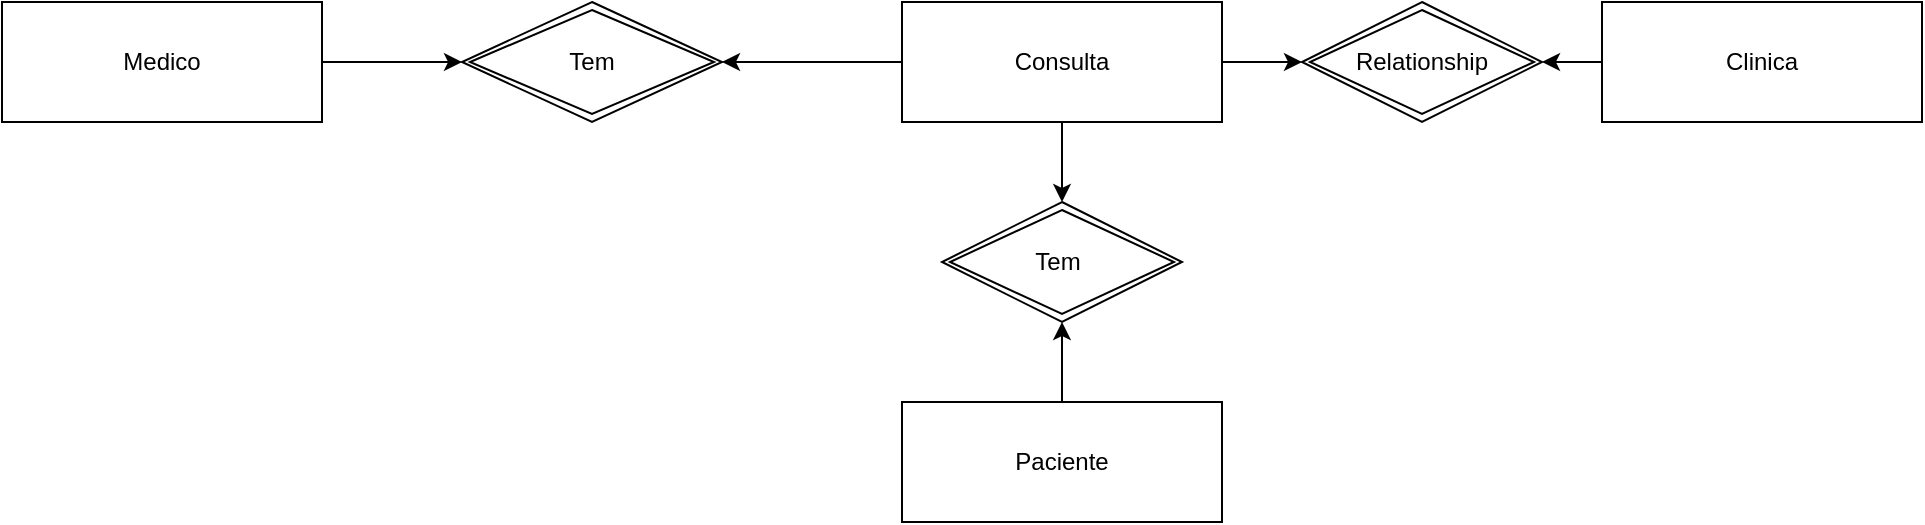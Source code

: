 <mxfile version="28.1.1" pages="2">
  <diagram name="Clinica" id="ISvhgiqGK7bVpCcJm8V1">
    <mxGraphModel dx="1042" dy="562" grid="1" gridSize="10" guides="1" tooltips="1" connect="1" arrows="1" fold="1" page="1" pageScale="1" pageWidth="827" pageHeight="1169" math="0" shadow="0">
      <root>
        <mxCell id="0" />
        <mxCell id="1" parent="0" />
        <mxCell id="0J768ejclHdjP3n0b49p-18" style="edgeStyle=orthogonalEdgeStyle;rounded=0;orthogonalLoop=1;jettySize=auto;html=1;entryX=0;entryY=0.5;entryDx=0;entryDy=0;" parent="1" source="0J768ejclHdjP3n0b49p-1" target="0J768ejclHdjP3n0b49p-12" edge="1">
          <mxGeometry relative="1" as="geometry" />
        </mxCell>
        <mxCell id="0J768ejclHdjP3n0b49p-1" value="Medico" style="rounded=0;whiteSpace=wrap;html=1;" parent="1" vertex="1">
          <mxGeometry y="170" width="160" height="60" as="geometry" />
        </mxCell>
        <mxCell id="0J768ejclHdjP3n0b49p-22" style="edgeStyle=orthogonalEdgeStyle;rounded=0;orthogonalLoop=1;jettySize=auto;html=1;entryX=0.5;entryY=1;entryDx=0;entryDy=0;" parent="1" source="0J768ejclHdjP3n0b49p-2" target="0J768ejclHdjP3n0b49p-19" edge="1">
          <mxGeometry relative="1" as="geometry">
            <mxPoint x="530" y="340" as="targetPoint" />
          </mxGeometry>
        </mxCell>
        <mxCell id="0J768ejclHdjP3n0b49p-2" value="Paciente" style="rounded=0;whiteSpace=wrap;html=1;" parent="1" vertex="1">
          <mxGeometry x="450" y="370" width="160" height="60" as="geometry" />
        </mxCell>
        <mxCell id="0J768ejclHdjP3n0b49p-17" style="edgeStyle=orthogonalEdgeStyle;rounded=0;orthogonalLoop=1;jettySize=auto;html=1;entryX=1;entryY=0.5;entryDx=0;entryDy=0;" parent="1" source="0J768ejclHdjP3n0b49p-3" target="0J768ejclHdjP3n0b49p-12" edge="1">
          <mxGeometry relative="1" as="geometry" />
        </mxCell>
        <mxCell id="0J768ejclHdjP3n0b49p-21" style="edgeStyle=orthogonalEdgeStyle;rounded=0;orthogonalLoop=1;jettySize=auto;html=1;" parent="1" source="0J768ejclHdjP3n0b49p-3" target="0J768ejclHdjP3n0b49p-19" edge="1">
          <mxGeometry relative="1" as="geometry" />
        </mxCell>
        <mxCell id="0J768ejclHdjP3n0b49p-24" value="" style="edgeStyle=orthogonalEdgeStyle;rounded=0;orthogonalLoop=1;jettySize=auto;html=1;" parent="1" source="0J768ejclHdjP3n0b49p-3" target="0J768ejclHdjP3n0b49p-20" edge="1">
          <mxGeometry relative="1" as="geometry" />
        </mxCell>
        <mxCell id="0J768ejclHdjP3n0b49p-3" value="Consulta" style="rounded=0;whiteSpace=wrap;html=1;" parent="1" vertex="1">
          <mxGeometry x="450" y="170" width="160" height="60" as="geometry" />
        </mxCell>
        <mxCell id="0J768ejclHdjP3n0b49p-23" value="" style="edgeStyle=orthogonalEdgeStyle;rounded=0;orthogonalLoop=1;jettySize=auto;html=1;" parent="1" source="0J768ejclHdjP3n0b49p-5" target="0J768ejclHdjP3n0b49p-20" edge="1">
          <mxGeometry relative="1" as="geometry" />
        </mxCell>
        <mxCell id="0J768ejclHdjP3n0b49p-5" value="Clinica" style="rounded=0;whiteSpace=wrap;html=1;" parent="1" vertex="1">
          <mxGeometry x="800" y="170" width="160" height="60" as="geometry" />
        </mxCell>
        <mxCell id="0J768ejclHdjP3n0b49p-12" value="Tem" style="shape=rhombus;double=1;perimeter=rhombusPerimeter;whiteSpace=wrap;html=1;align=center;" parent="1" vertex="1">
          <mxGeometry x="230" y="170" width="130" height="60" as="geometry" />
        </mxCell>
        <mxCell id="0J768ejclHdjP3n0b49p-19" value="Tem&lt;span style=&quot;white-space: pre;&quot;&gt;&#x9;&lt;/span&gt;" style="shape=rhombus;double=1;perimeter=rhombusPerimeter;whiteSpace=wrap;html=1;align=center;" parent="1" vertex="1">
          <mxGeometry x="470" y="270" width="120" height="60" as="geometry" />
        </mxCell>
        <mxCell id="0J768ejclHdjP3n0b49p-20" value="Relationship" style="shape=rhombus;double=1;perimeter=rhombusPerimeter;whiteSpace=wrap;html=1;align=center;" parent="1" vertex="1">
          <mxGeometry x="650" y="170" width="120" height="60" as="geometry" />
        </mxCell>
      </root>
    </mxGraphModel>
  </diagram>
  <diagram id="QluJjVZuyQUkoOAzY4y4" name="ECommerce">
    <mxGraphModel dx="1042" dy="562" grid="1" gridSize="10" guides="1" tooltips="1" connect="1" arrows="1" fold="1" page="1" pageScale="1" pageWidth="827" pageHeight="1169" math="0" shadow="0">
      <root>
        <mxCell id="0" />
        <mxCell id="1" parent="0" />
        <mxCell id="lt0_hl42B7QeW7g252wJ-16" value="" style="edgeStyle=orthogonalEdgeStyle;rounded=0;orthogonalLoop=1;jettySize=auto;html=1;" edge="1" parent="1" source="lt0_hl42B7QeW7g252wJ-1" target="lt0_hl42B7QeW7g252wJ-6">
          <mxGeometry relative="1" as="geometry" />
        </mxCell>
        <mxCell id="lt0_hl42B7QeW7g252wJ-1" value="Cliente" style="rounded=0;whiteSpace=wrap;html=1;" vertex="1" parent="1">
          <mxGeometry x="10" y="140" width="120" height="60" as="geometry" />
        </mxCell>
        <mxCell id="lt0_hl42B7QeW7g252wJ-26" value="" style="edgeStyle=orthogonalEdgeStyle;rounded=0;orthogonalLoop=1;jettySize=auto;html=1;" edge="1" parent="1" source="lt0_hl42B7QeW7g252wJ-2" target="lt0_hl42B7QeW7g252wJ-18">
          <mxGeometry relative="1" as="geometry" />
        </mxCell>
        <mxCell id="lt0_hl42B7QeW7g252wJ-2" value="Produto" style="rounded=0;whiteSpace=wrap;html=1;" vertex="1" parent="1">
          <mxGeometry x="270" y="690" width="120" height="60" as="geometry" />
        </mxCell>
        <mxCell id="lt0_hl42B7QeW7g252wJ-14" value="" style="edgeStyle=orthogonalEdgeStyle;rounded=0;orthogonalLoop=1;jettySize=auto;html=1;" edge="1" parent="1" source="lt0_hl42B7QeW7g252wJ-3" target="lt0_hl42B7QeW7g252wJ-11">
          <mxGeometry relative="1" as="geometry" />
        </mxCell>
        <mxCell id="lt0_hl42B7QeW7g252wJ-21" value="" style="edgeStyle=orthogonalEdgeStyle;rounded=0;orthogonalLoop=1;jettySize=auto;html=1;" edge="1" parent="1" source="lt0_hl42B7QeW7g252wJ-3" target="lt0_hl42B7QeW7g252wJ-6">
          <mxGeometry relative="1" as="geometry" />
        </mxCell>
        <mxCell id="lt0_hl42B7QeW7g252wJ-3" value="Pedido" style="rounded=0;whiteSpace=wrap;html=1;" vertex="1" parent="1">
          <mxGeometry x="270" y="140" width="120" height="60" as="geometry" />
        </mxCell>
        <mxCell id="lt0_hl42B7QeW7g252wJ-24" value="" style="edgeStyle=orthogonalEdgeStyle;rounded=0;orthogonalLoop=1;jettySize=auto;html=1;" edge="1" parent="1" source="lt0_hl42B7QeW7g252wJ-4" target="lt0_hl42B7QeW7g252wJ-18">
          <mxGeometry relative="1" as="geometry" />
        </mxCell>
        <mxCell id="lt0_hl42B7QeW7g252wJ-4" value="item_do_pedido" style="rounded=0;whiteSpace=wrap;html=1;" vertex="1" parent="1">
          <mxGeometry x="270" y="390" width="120" height="60" as="geometry" />
        </mxCell>
        <mxCell id="lt0_hl42B7QeW7g252wJ-28" value="" style="edgeStyle=orthogonalEdgeStyle;rounded=0;orthogonalLoop=1;jettySize=auto;html=1;" edge="1" parent="1" source="lt0_hl42B7QeW7g252wJ-5" target="lt0_hl42B7QeW7g252wJ-11">
          <mxGeometry relative="1" as="geometry" />
        </mxCell>
        <mxCell id="lt0_hl42B7QeW7g252wJ-5" value="pagamento" style="rounded=0;whiteSpace=wrap;html=1;" vertex="1" parent="1">
          <mxGeometry x="600" y="140" width="120" height="60" as="geometry" />
        </mxCell>
        <mxCell id="lt0_hl42B7QeW7g252wJ-6" value="Faz" style="shape=rhombus;double=1;perimeter=rhombusPerimeter;whiteSpace=wrap;html=1;align=center;" vertex="1" parent="1">
          <mxGeometry x="160" y="140" width="80" height="60" as="geometry" />
        </mxCell>
        <mxCell id="lt0_hl42B7QeW7g252wJ-22" value="" style="edgeStyle=orthogonalEdgeStyle;rounded=0;orthogonalLoop=1;jettySize=auto;html=1;" edge="1" parent="1" source="lt0_hl42B7QeW7g252wJ-10" target="lt0_hl42B7QeW7g252wJ-3">
          <mxGeometry relative="1" as="geometry" />
        </mxCell>
        <mxCell id="lt0_hl42B7QeW7g252wJ-23" value="" style="edgeStyle=orthogonalEdgeStyle;rounded=0;orthogonalLoop=1;jettySize=auto;html=1;" edge="1" parent="1" source="lt0_hl42B7QeW7g252wJ-10" target="lt0_hl42B7QeW7g252wJ-4">
          <mxGeometry relative="1" as="geometry" />
        </mxCell>
        <mxCell id="lt0_hl42B7QeW7g252wJ-10" value="Possui" style="shape=rhombus;double=1;perimeter=rhombusPerimeter;whiteSpace=wrap;html=1;align=center;direction=south;" vertex="1" parent="1">
          <mxGeometry x="300" y="260" width="60" height="90" as="geometry" />
        </mxCell>
        <mxCell id="lt0_hl42B7QeW7g252wJ-11" value="Tem" style="shape=rhombus;double=1;perimeter=rhombusPerimeter;whiteSpace=wrap;html=1;align=center;" vertex="1" parent="1">
          <mxGeometry x="414" y="140" width="120" height="60" as="geometry" />
        </mxCell>
        <mxCell id="lt0_hl42B7QeW7g252wJ-18" value="E" style="shape=rhombus;double=1;perimeter=rhombusPerimeter;whiteSpace=wrap;html=1;align=center;direction=north;" vertex="1" parent="1">
          <mxGeometry x="300" y="500" width="60" height="110" as="geometry" />
        </mxCell>
      </root>
    </mxGraphModel>
  </diagram>
</mxfile>
